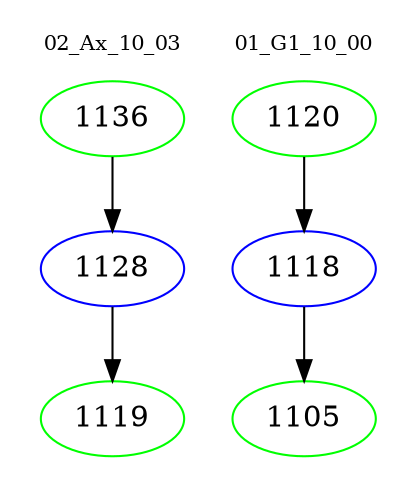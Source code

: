 digraph{
subgraph cluster_0 {
color = white
label = "02_Ax_10_03";
fontsize=10;
T0_1136 [label="1136", color="green"]
T0_1136 -> T0_1128 [color="black"]
T0_1128 [label="1128", color="blue"]
T0_1128 -> T0_1119 [color="black"]
T0_1119 [label="1119", color="green"]
}
subgraph cluster_1 {
color = white
label = "01_G1_10_00";
fontsize=10;
T1_1120 [label="1120", color="green"]
T1_1120 -> T1_1118 [color="black"]
T1_1118 [label="1118", color="blue"]
T1_1118 -> T1_1105 [color="black"]
T1_1105 [label="1105", color="green"]
}
}
